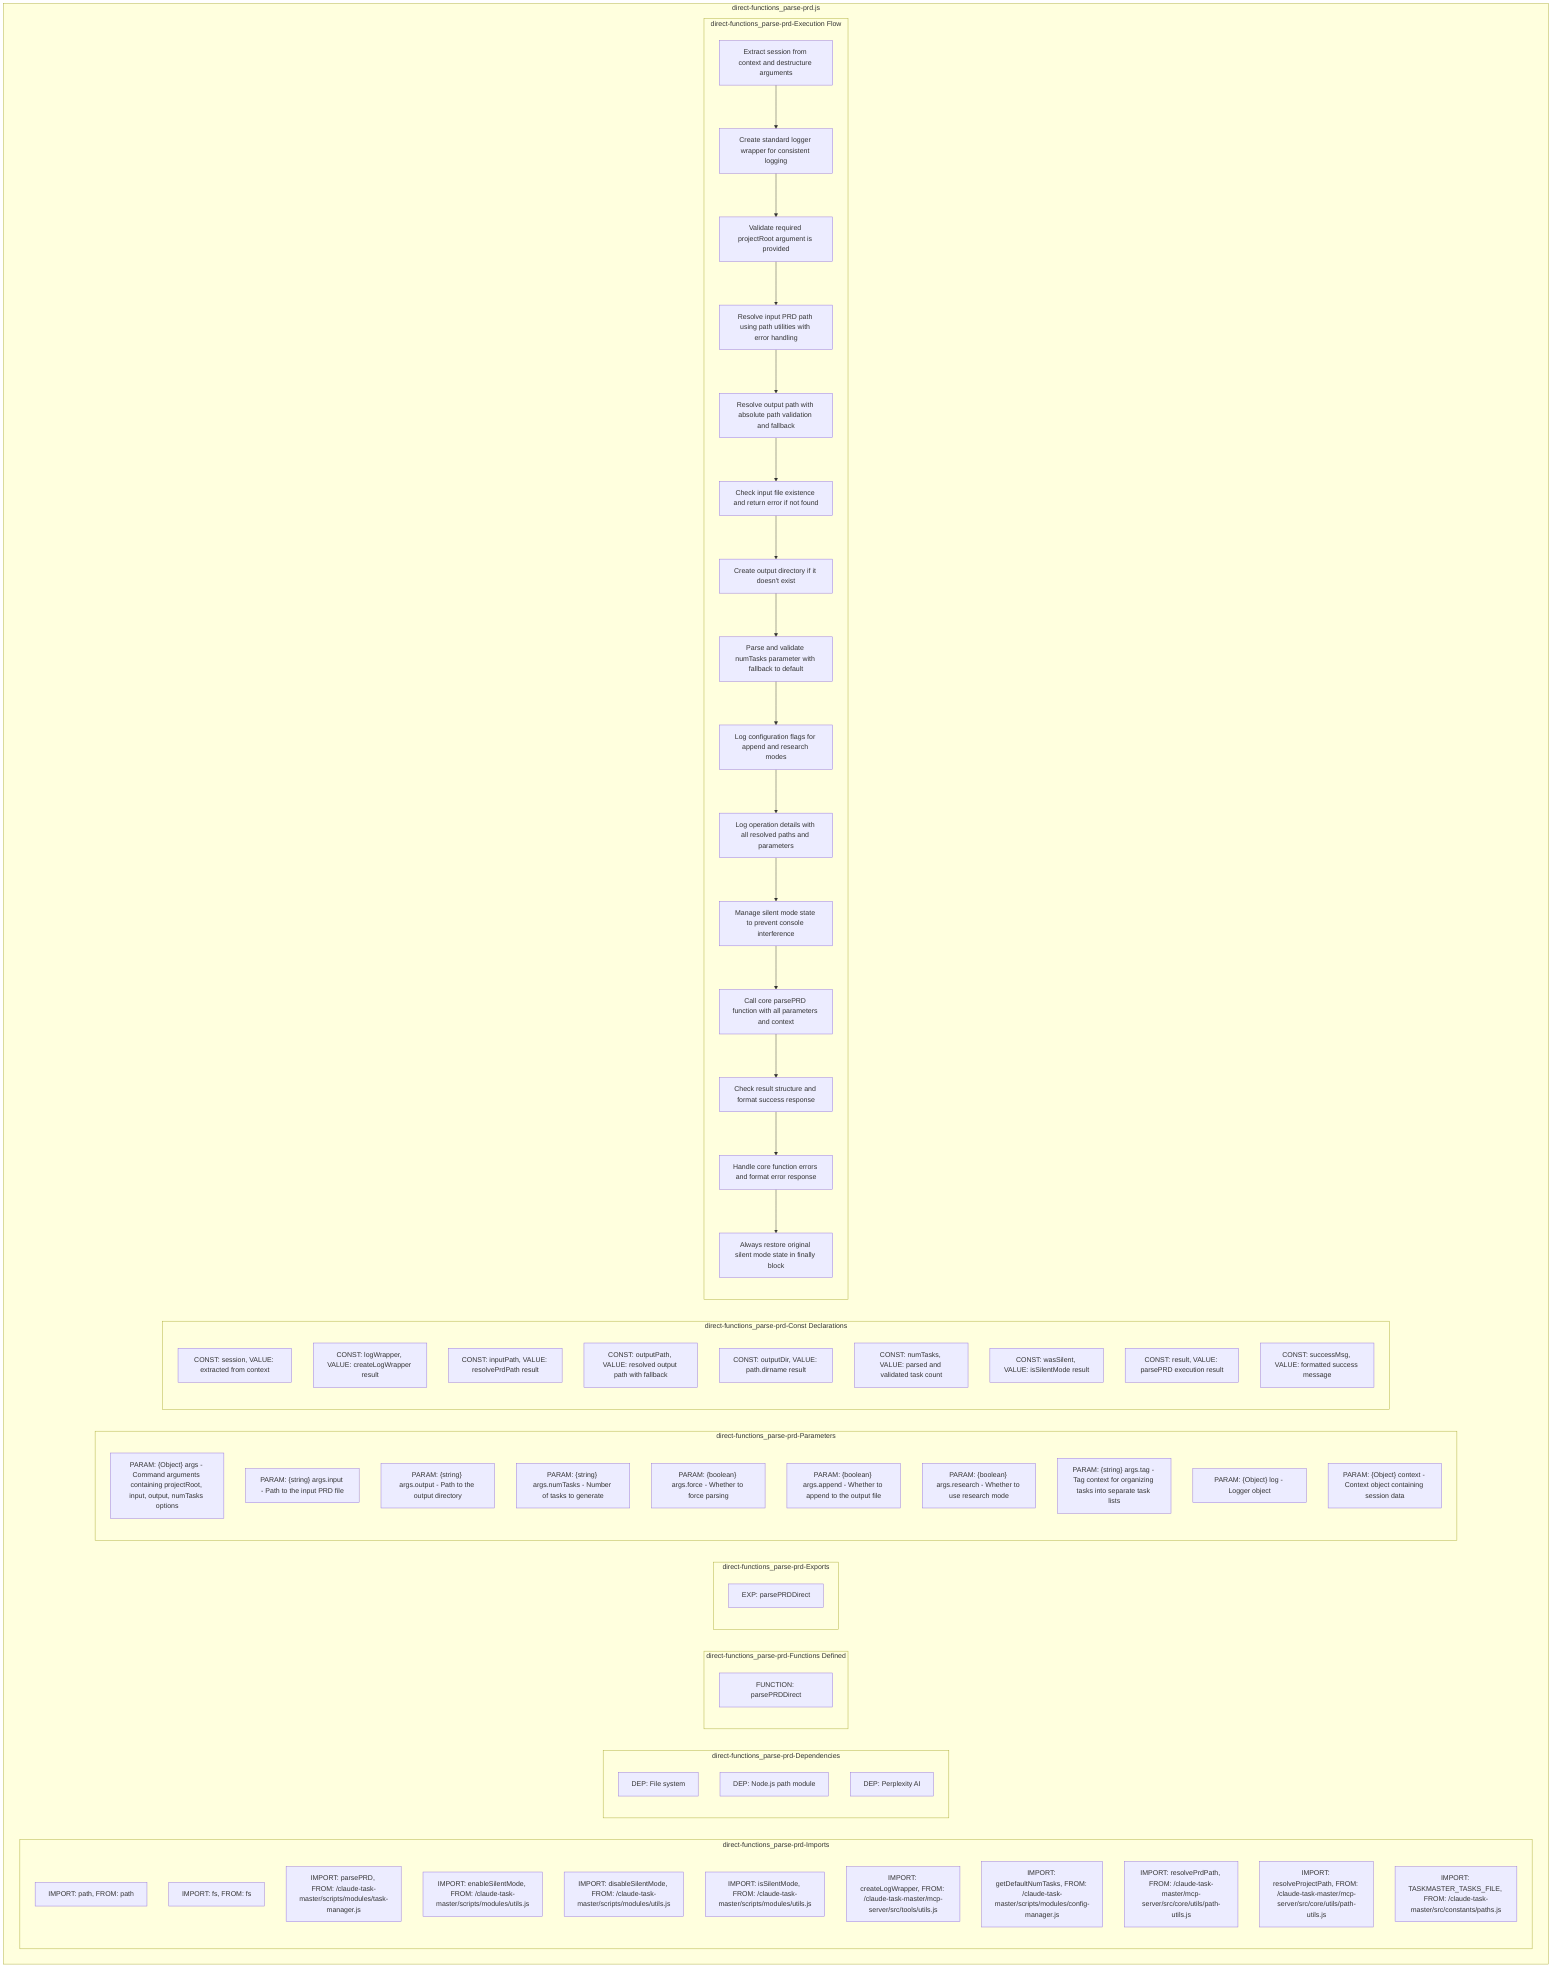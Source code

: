 flowchart TB
    subgraph parsePRDImports["direct-functions_parse-prd-Imports"]
        I1["IMPORT: path, FROM: path"]
        I2["IMPORT: fs, FROM: fs"]
        I3["IMPORT: parsePRD, FROM: /claude-task-master/scripts/modules/task-manager.js"]
        I4["IMPORT: enableSilentMode, FROM: /claude-task-master/scripts/modules/utils.js"]
        I5["IMPORT: disableSilentMode, FROM: /claude-task-master/scripts/modules/utils.js"]
        I6["IMPORT: isSilentMode, FROM: /claude-task-master/scripts/modules/utils.js"]
        I7["IMPORT: createLogWrapper, FROM: /claude-task-master/mcp-server/src/tools/utils.js"]
        I8["IMPORT: getDefaultNumTasks, FROM: /claude-task-master/scripts/modules/config-manager.js"]
        I9["IMPORT: resolvePrdPath, FROM: /claude-task-master/mcp-server/src/core/utils/path-utils.js"]
        I10["IMPORT: resolveProjectPath, FROM: /claude-task-master/mcp-server/src/core/utils/path-utils.js"]
        I11["IMPORT: TASKMASTER_TASKS_FILE, FROM: /claude-task-master/src/constants/paths.js"]
    end
    
    subgraph parsePRDDependencies["direct-functions_parse-prd-Dependencies"]
        D1["DEP: File system"]
        D2["DEP: Node.js path module"]
        D3["DEP: Perplexity AI"]
    end
    
    subgraph parsePRDFunctionsDefined["direct-functions_parse-prd-Functions Defined"]
        FU1["FUNCTION: parsePRDDirect"]
    end
    
    subgraph parsePRDExports["direct-functions_parse-prd-Exports"]
        E1["EXP: parsePRDDirect"]
    end
    
    subgraph parsePRDParameters["direct-functions_parse-prd-Parameters"]
        P1["PARAM: {Object} args - Command arguments containing projectRoot, input, output, numTasks options"]
        P2["PARAM: {string} args.input - Path to the input PRD file"]
        P3["PARAM: {string} args.output - Path to the output directory"]
        P4["PARAM: {string} args.numTasks - Number of tasks to generate"]
        P5["PARAM: {boolean} args.force - Whether to force parsing"]
        P6["PARAM: {boolean} args.append - Whether to append to the output file"]
        P7["PARAM: {boolean} args.research - Whether to use research mode"]
        P8["PARAM: {string} args.tag - Tag context for organizing tasks into separate task lists"]
        P9["PARAM: {Object} log - Logger object"]
        P10["PARAM: {Object} context - Context object containing session data"]
    end
    
    subgraph parsePRDConstants["direct-functions_parse-prd-Const Declarations"]
        C1["CONST: session, VALUE: extracted from context"]
        C2["CONST: logWrapper, VALUE: createLogWrapper result"]
        C3["CONST: inputPath, VALUE: resolvePrdPath result"]
        C4["CONST: outputPath, VALUE: resolved output path with fallback"]
        C5["CONST: outputDir, VALUE: path.dirname result"]
        C6["CONST: numTasks, VALUE: parsed and validated task count"]
        C7["CONST: wasSilent, VALUE: isSilentMode result"]
        C8["CONST: result, VALUE: parsePRD execution result"]
        C9["CONST: successMsg, VALUE: formatted success message"]
    end
    
    subgraph parsePRDExecutionFlow["direct-functions_parse-prd-Execution Flow"]
        FL1["Extract session from context and destructure arguments"]
        FL2["Create standard logger wrapper for consistent logging"]
        FL3["Validate required projectRoot argument is provided"]
        FL4["Resolve input PRD path using path utilities with error handling"]
        FL5["Resolve output path with absolute path validation and fallback"]
        FL6["Check input file existence and return error if not found"]
        FL7["Create output directory if it doesn't exist"]
        FL8["Parse and validate numTasks parameter with fallback to default"]
        FL9["Log configuration flags for append and research modes"]
        FL10["Log operation details with all resolved paths and parameters"]
        FL11["Manage silent mode state to prevent console interference"]
        FL12["Call core parsePRD function with all parameters and context"]
        FL13["Check result structure and format success response"]
        FL14["Handle core function errors and format error response"]
        FL15["Always restore original silent mode state in finally block"]
    end
    
    subgraph parsePRD["direct-functions_parse-prd.js"]
        parsePRDImports
        parsePRDDependencies
        parsePRDFunctionsDefined
        parsePRDExports
        parsePRDParameters
        parsePRDConstants
        parsePRDExecutionFlow
    end
    
    FL1 --> FL2
    FL2 --> FL3
    FL3 --> FL4
    FL4 --> FL5
    FL5 --> FL6
    FL6 --> FL7
    FL7 --> FL8
    FL8 --> FL9
    FL9 --> FL10
    FL10 --> FL11
    FL11 --> FL12
    FL12 --> FL13
    FL13 --> FL14
    FL14 --> FL15
